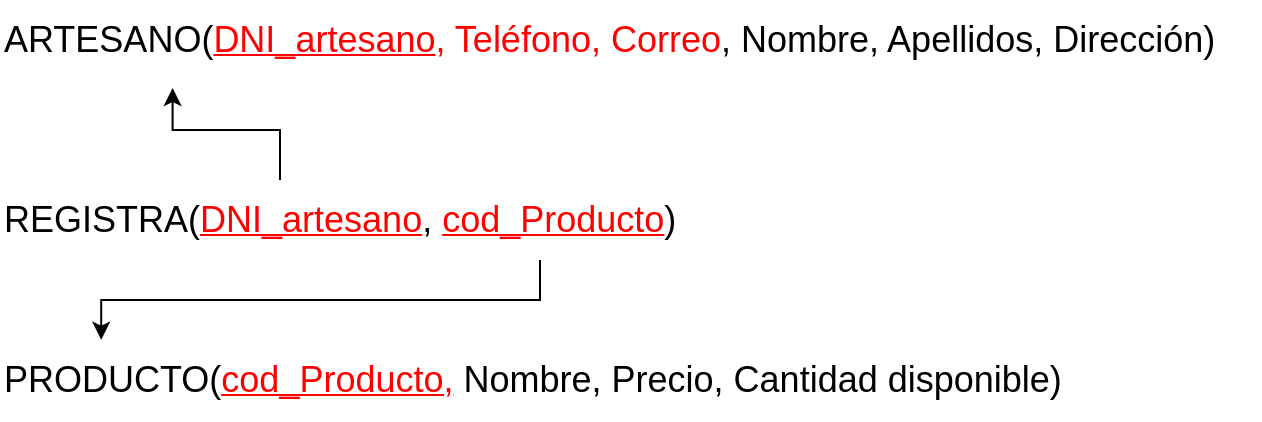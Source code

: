 <mxfile version="22.1.0" type="device">
  <diagram name="Página-1" id="Q93twj7yIHygiXeUUwat">
    <mxGraphModel dx="795" dy="466" grid="1" gridSize="10" guides="1" tooltips="1" connect="1" arrows="1" fold="1" page="1" pageScale="1" pageWidth="1000" pageHeight="1169" math="0" shadow="0">
      <root>
        <mxCell id="0" />
        <mxCell id="1" parent="0" />
        <mxCell id="WBHFmNBIhvhbnHJHYqrC-1" value="&lt;font style=&quot;font-size: 18px&quot;&gt;ARTESANO(&lt;u style=&quot;border-color: var(--border-color); color: rgb(255, 0, 0);&quot;&gt;DNI_artesano&lt;/u&gt;&lt;font color=&quot;#ff0000&quot;&gt;, Teléfono, Correo&lt;/font&gt;, Nombre, Apellidos,&amp;nbsp;Dirección)&lt;/font&gt;" style="text;html=1;align=left;verticalAlign=middle;resizable=0;points=[];autosize=1;" vertex="1" parent="1">
          <mxGeometry x="240" y="160" width="630" height="40" as="geometry" />
        </mxCell>
        <mxCell id="WBHFmNBIhvhbnHJHYqrC-2" value="&lt;font style=&quot;font-size: 18px&quot;&gt;REGISTRA(&lt;u style=&quot;border-color: var(--border-color); color: rgb(255, 0, 0);&quot;&gt;DNI_artesano&lt;/u&gt;,&amp;nbsp;&lt;u style=&quot;border-color: var(--border-color); color: rgb(255, 0, 0);&quot;&gt;cod_Producto&lt;/u&gt;)&lt;/font&gt;" style="text;html=1;align=left;verticalAlign=middle;resizable=0;points=[];autosize=1;" vertex="1" parent="1">
          <mxGeometry x="240" y="250" width="360" height="40" as="geometry" />
        </mxCell>
        <mxCell id="WBHFmNBIhvhbnHJHYqrC-3" value="&lt;font style=&quot;font-size: 18px&quot;&gt;PRODUCTO(&lt;u style=&quot;border-color: var(--border-color); color: rgb(255, 0, 0);&quot;&gt;cod_Producto,&lt;/u&gt;&lt;span style=&quot;border-color: var(--border-color);&quot;&gt;&amp;nbsp;Nombre, Precio, Cantidad disponible&lt;/span&gt;)&lt;/font&gt;" style="text;html=1;align=left;verticalAlign=middle;resizable=0;points=[];autosize=1;" vertex="1" parent="1">
          <mxGeometry x="240" y="330" width="550" height="40" as="geometry" />
        </mxCell>
        <mxCell id="WBHFmNBIhvhbnHJHYqrC-5" style="edgeStyle=orthogonalEdgeStyle;rounded=0;orthogonalLoop=1;jettySize=auto;html=1;entryX=0.137;entryY=1.1;entryDx=0;entryDy=0;entryPerimeter=0;" edge="1" parent="1" source="WBHFmNBIhvhbnHJHYqrC-2" target="WBHFmNBIhvhbnHJHYqrC-1">
          <mxGeometry relative="1" as="geometry">
            <Array as="points">
              <mxPoint x="380" y="225" />
              <mxPoint x="326" y="225" />
            </Array>
          </mxGeometry>
        </mxCell>
        <mxCell id="WBHFmNBIhvhbnHJHYqrC-6" style="edgeStyle=orthogonalEdgeStyle;rounded=0;orthogonalLoop=1;jettySize=auto;html=1;entryX=0.092;entryY=-0.004;entryDx=0;entryDy=0;entryPerimeter=0;" edge="1" parent="1" source="WBHFmNBIhvhbnHJHYqrC-2" target="WBHFmNBIhvhbnHJHYqrC-3">
          <mxGeometry relative="1" as="geometry">
            <Array as="points">
              <mxPoint x="510" y="310" />
              <mxPoint x="291" y="310" />
            </Array>
          </mxGeometry>
        </mxCell>
      </root>
    </mxGraphModel>
  </diagram>
</mxfile>
